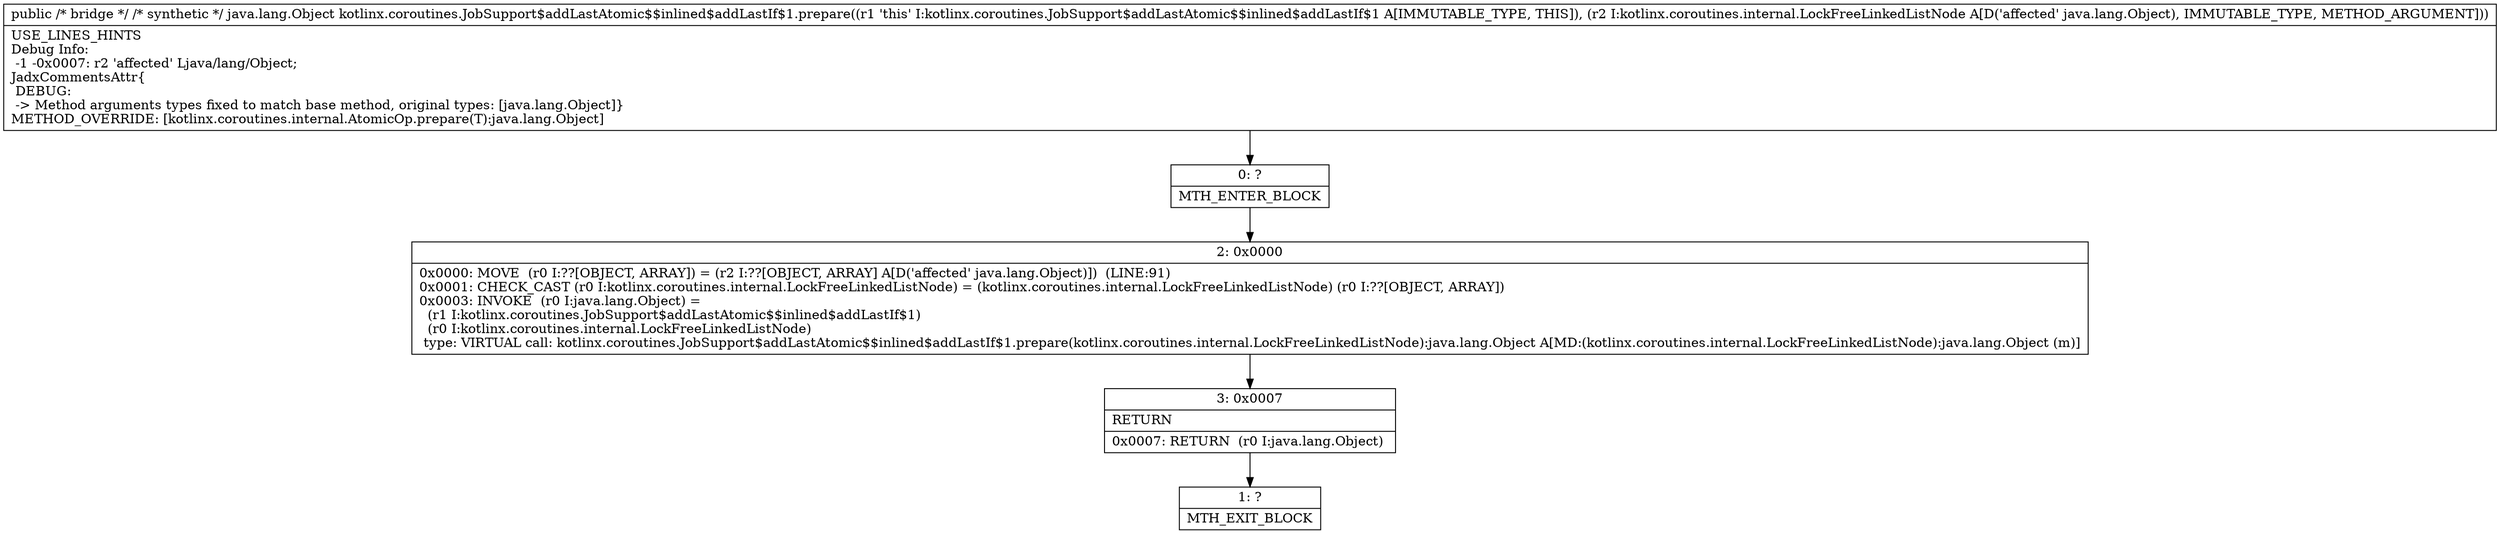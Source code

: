 digraph "CFG forkotlinx.coroutines.JobSupport$addLastAtomic$$inlined$addLastIf$1.prepare(Ljava\/lang\/Object;)Ljava\/lang\/Object;" {
Node_0 [shape=record,label="{0\:\ ?|MTH_ENTER_BLOCK\l}"];
Node_2 [shape=record,label="{2\:\ 0x0000|0x0000: MOVE  (r0 I:??[OBJECT, ARRAY]) = (r2 I:??[OBJECT, ARRAY] A[D('affected' java.lang.Object)])  (LINE:91)\l0x0001: CHECK_CAST (r0 I:kotlinx.coroutines.internal.LockFreeLinkedListNode) = (kotlinx.coroutines.internal.LockFreeLinkedListNode) (r0 I:??[OBJECT, ARRAY]) \l0x0003: INVOKE  (r0 I:java.lang.Object) = \l  (r1 I:kotlinx.coroutines.JobSupport$addLastAtomic$$inlined$addLastIf$1)\l  (r0 I:kotlinx.coroutines.internal.LockFreeLinkedListNode)\l type: VIRTUAL call: kotlinx.coroutines.JobSupport$addLastAtomic$$inlined$addLastIf$1.prepare(kotlinx.coroutines.internal.LockFreeLinkedListNode):java.lang.Object A[MD:(kotlinx.coroutines.internal.LockFreeLinkedListNode):java.lang.Object (m)]\l}"];
Node_3 [shape=record,label="{3\:\ 0x0007|RETURN\l|0x0007: RETURN  (r0 I:java.lang.Object) \l}"];
Node_1 [shape=record,label="{1\:\ ?|MTH_EXIT_BLOCK\l}"];
MethodNode[shape=record,label="{public \/* bridge *\/ \/* synthetic *\/ java.lang.Object kotlinx.coroutines.JobSupport$addLastAtomic$$inlined$addLastIf$1.prepare((r1 'this' I:kotlinx.coroutines.JobSupport$addLastAtomic$$inlined$addLastIf$1 A[IMMUTABLE_TYPE, THIS]), (r2 I:kotlinx.coroutines.internal.LockFreeLinkedListNode A[D('affected' java.lang.Object), IMMUTABLE_TYPE, METHOD_ARGUMENT]))  | USE_LINES_HINTS\lDebug Info:\l  \-1 \-0x0007: r2 'affected' Ljava\/lang\/Object;\lJadxCommentsAttr\{\l DEBUG: \l \-\> Method arguments types fixed to match base method, original types: [java.lang.Object]\}\lMETHOD_OVERRIDE: [kotlinx.coroutines.internal.AtomicOp.prepare(T):java.lang.Object]\l}"];
MethodNode -> Node_0;Node_0 -> Node_2;
Node_2 -> Node_3;
Node_3 -> Node_1;
}

